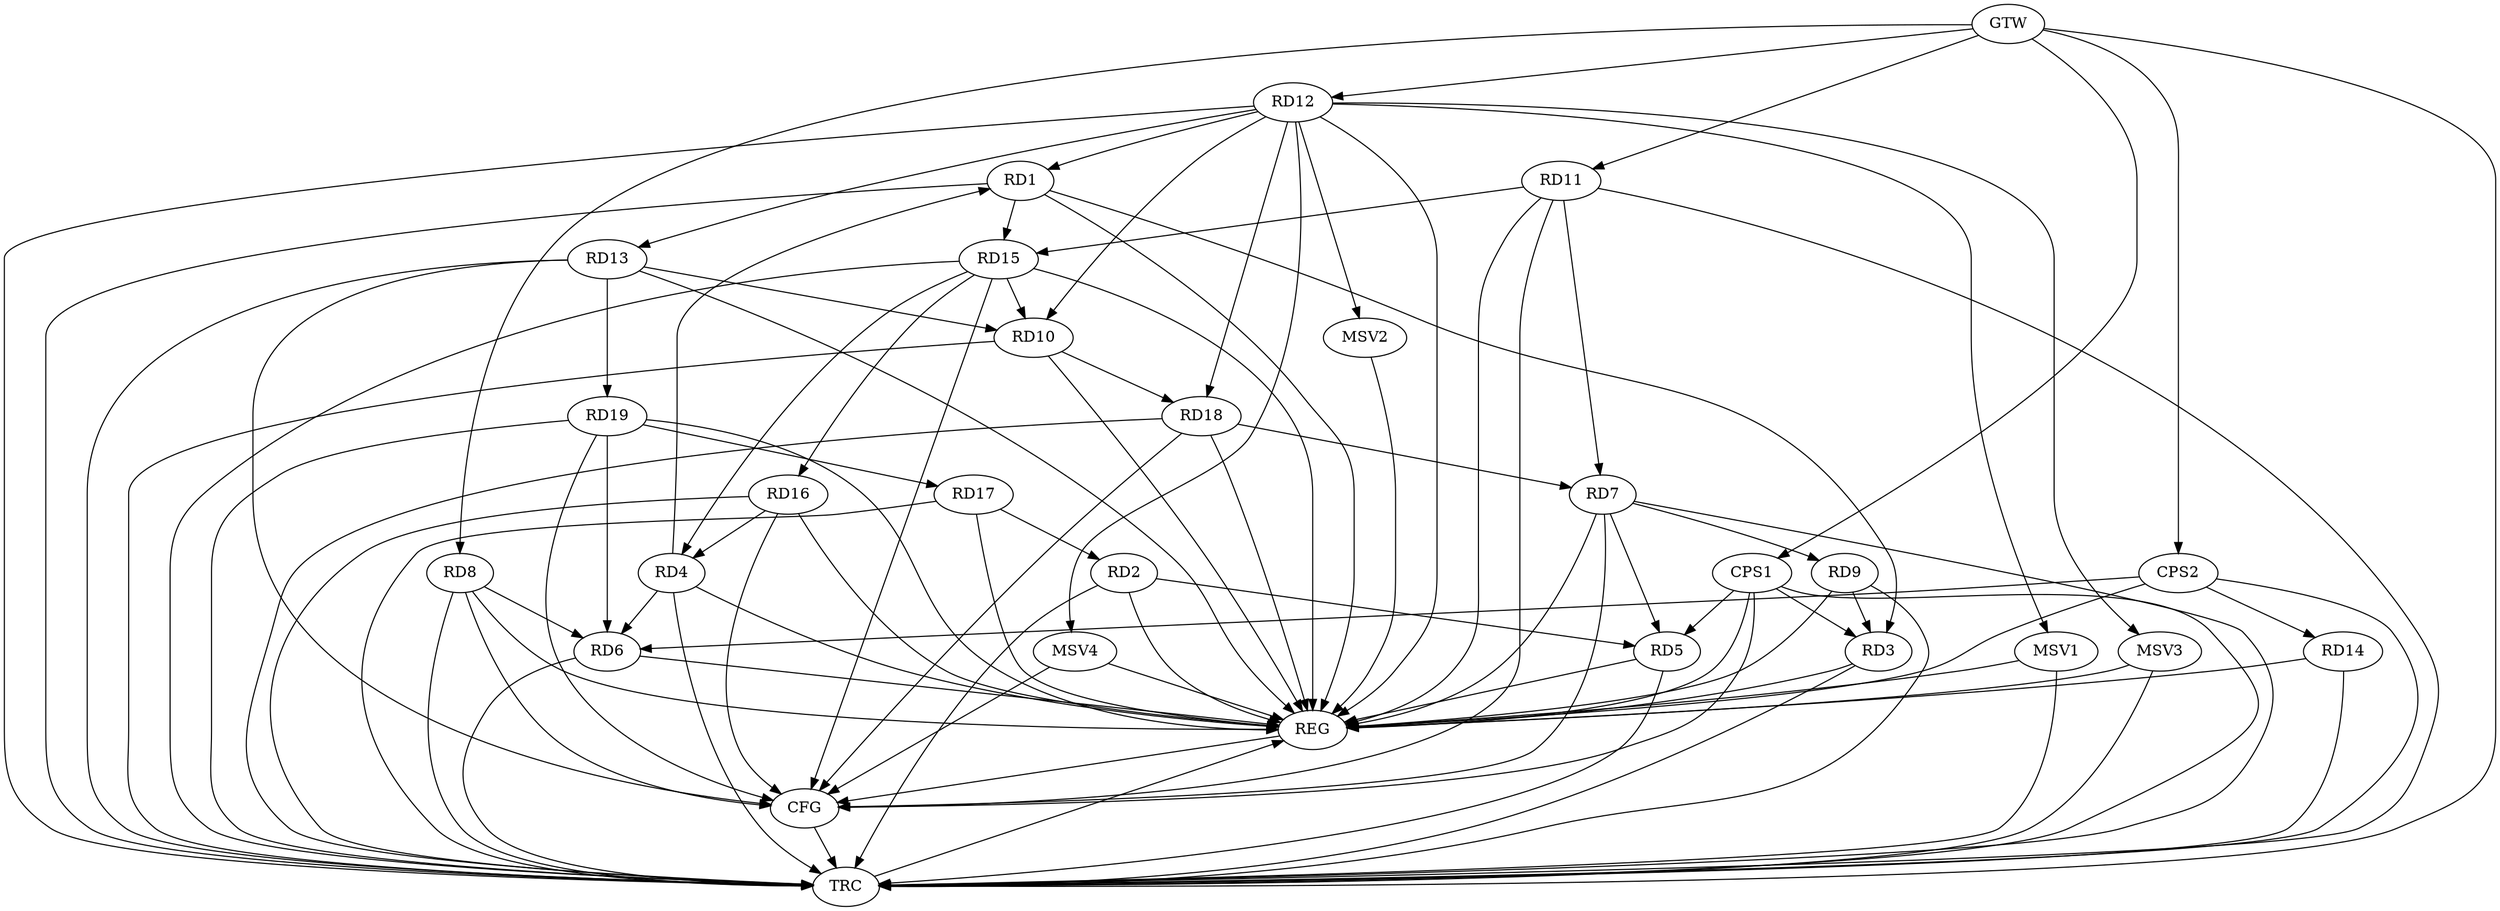 strict digraph G {
  RD1 [ label="RD1" ];
  RD2 [ label="RD2" ];
  RD3 [ label="RD3" ];
  RD4 [ label="RD4" ];
  RD5 [ label="RD5" ];
  RD6 [ label="RD6" ];
  RD7 [ label="RD7" ];
  RD8 [ label="RD8" ];
  RD9 [ label="RD9" ];
  RD10 [ label="RD10" ];
  RD11 [ label="RD11" ];
  RD12 [ label="RD12" ];
  RD13 [ label="RD13" ];
  RD14 [ label="RD14" ];
  RD15 [ label="RD15" ];
  RD16 [ label="RD16" ];
  RD17 [ label="RD17" ];
  RD18 [ label="RD18" ];
  RD19 [ label="RD19" ];
  CPS1 [ label="CPS1" ];
  CPS2 [ label="CPS2" ];
  GTW [ label="GTW" ];
  REG [ label="REG" ];
  CFG [ label="CFG" ];
  TRC [ label="TRC" ];
  MSV1 [ label="MSV1" ];
  MSV2 [ label="MSV2" ];
  MSV3 [ label="MSV3" ];
  MSV4 [ label="MSV4" ];
  RD1 -> RD3;
  RD4 -> RD1;
  RD12 -> RD1;
  RD1 -> RD15;
  RD2 -> RD5;
  RD17 -> RD2;
  RD9 -> RD3;
  RD4 -> RD6;
  RD15 -> RD4;
  RD16 -> RD4;
  RD7 -> RD5;
  RD8 -> RD6;
  RD19 -> RD6;
  RD7 -> RD9;
  RD11 -> RD7;
  RD18 -> RD7;
  RD12 -> RD10;
  RD13 -> RD10;
  RD15 -> RD10;
  RD10 -> RD18;
  RD11 -> RD15;
  RD12 -> RD13;
  RD12 -> RD18;
  RD13 -> RD19;
  RD15 -> RD16;
  RD19 -> RD17;
  CPS1 -> RD3;
  CPS1 -> RD5;
  CPS2 -> RD6;
  CPS2 -> RD14;
  GTW -> RD8;
  GTW -> RD11;
  GTW -> RD12;
  GTW -> CPS1;
  GTW -> CPS2;
  RD1 -> REG;
  RD2 -> REG;
  RD3 -> REG;
  RD4 -> REG;
  RD5 -> REG;
  RD6 -> REG;
  RD7 -> REG;
  RD8 -> REG;
  RD9 -> REG;
  RD10 -> REG;
  RD11 -> REG;
  RD12 -> REG;
  RD13 -> REG;
  RD14 -> REG;
  RD15 -> REG;
  RD16 -> REG;
  RD17 -> REG;
  RD18 -> REG;
  RD19 -> REG;
  CPS1 -> REG;
  CPS2 -> REG;
  RD13 -> CFG;
  RD18 -> CFG;
  RD11 -> CFG;
  RD19 -> CFG;
  RD15 -> CFG;
  CPS1 -> CFG;
  RD7 -> CFG;
  RD16 -> CFG;
  RD8 -> CFG;
  REG -> CFG;
  RD1 -> TRC;
  RD2 -> TRC;
  RD3 -> TRC;
  RD4 -> TRC;
  RD5 -> TRC;
  RD6 -> TRC;
  RD7 -> TRC;
  RD8 -> TRC;
  RD9 -> TRC;
  RD10 -> TRC;
  RD11 -> TRC;
  RD12 -> TRC;
  RD13 -> TRC;
  RD14 -> TRC;
  RD15 -> TRC;
  RD16 -> TRC;
  RD17 -> TRC;
  RD18 -> TRC;
  RD19 -> TRC;
  CPS1 -> TRC;
  CPS2 -> TRC;
  GTW -> TRC;
  CFG -> TRC;
  TRC -> REG;
  RD12 -> MSV1;
  MSV1 -> REG;
  MSV1 -> TRC;
  RD12 -> MSV2;
  RD12 -> MSV3;
  MSV2 -> REG;
  MSV3 -> REG;
  MSV3 -> TRC;
  RD12 -> MSV4;
  MSV4 -> REG;
  MSV4 -> CFG;
}
